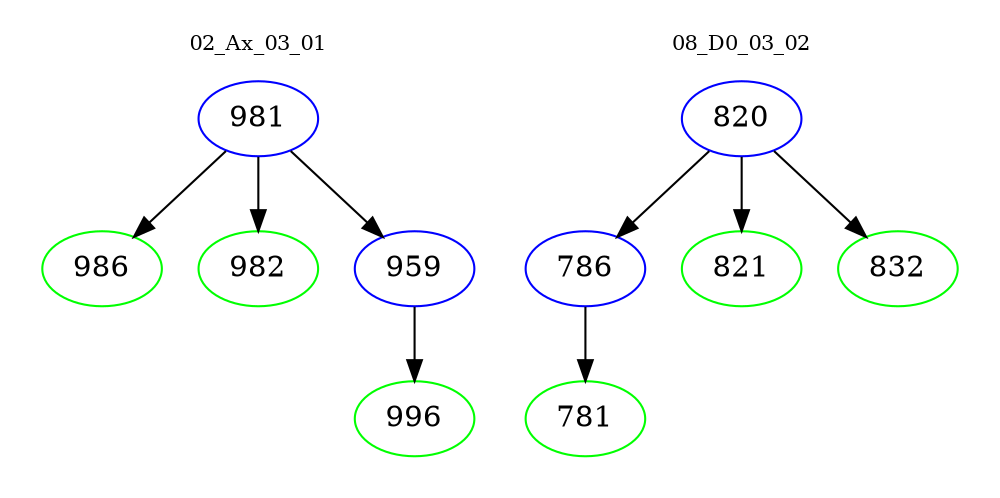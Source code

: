 digraph{
subgraph cluster_0 {
color = white
label = "02_Ax_03_01";
fontsize=10;
T0_981 [label="981", color="blue"]
T0_981 -> T0_986 [color="black"]
T0_986 [label="986", color="green"]
T0_981 -> T0_982 [color="black"]
T0_982 [label="982", color="green"]
T0_981 -> T0_959 [color="black"]
T0_959 [label="959", color="blue"]
T0_959 -> T0_996 [color="black"]
T0_996 [label="996", color="green"]
}
subgraph cluster_1 {
color = white
label = "08_D0_03_02";
fontsize=10;
T1_820 [label="820", color="blue"]
T1_820 -> T1_786 [color="black"]
T1_786 [label="786", color="blue"]
T1_786 -> T1_781 [color="black"]
T1_781 [label="781", color="green"]
T1_820 -> T1_821 [color="black"]
T1_821 [label="821", color="green"]
T1_820 -> T1_832 [color="black"]
T1_832 [label="832", color="green"]
}
}
